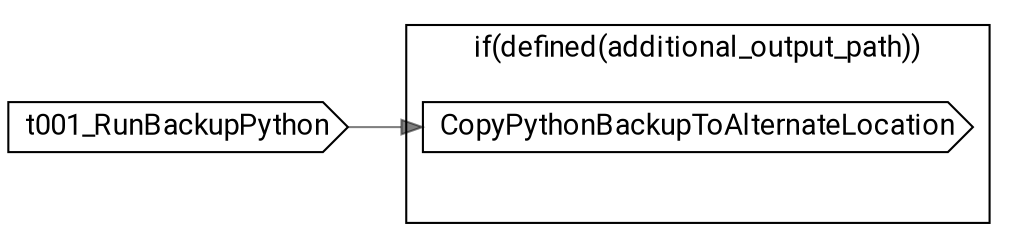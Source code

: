 // BackupWorkspace
digraph {
	compound=true rankdir=LR
	node [fontname=Roboto]
	edge [color="#00000080"]
	"call-t001_RunBackupPython" [label=t001_RunBackupPython shape=cds]
	subgraph "cluster-if-L34C5" {
		fontname=Roboto label="if(defined(additional_output_path))" rank=same
		"call-CopyPythonBackupToAlternateLocation" [label=CopyPythonBackupToAlternateLocation shape=cds]
		"if-L34C5" [label="" height=0 margin=0 style=invis width=0]
	}
	"call-t001_RunBackupPython" -> "call-CopyPythonBackupToAlternateLocation"
}
